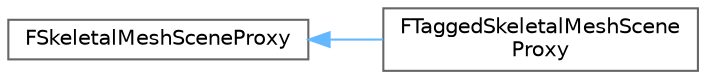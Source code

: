 digraph "类继承关系图"
{
 // INTERACTIVE_SVG=YES
 // LATEX_PDF_SIZE
  bgcolor="transparent";
  edge [fontname=Helvetica,fontsize=10,labelfontname=Helvetica,labelfontsize=10];
  node [fontname=Helvetica,fontsize=10,shape=box,height=0.2,width=0.4];
  rankdir="LR";
  Node0 [id="Node000000",label="FSkeletalMeshSceneProxy",height=0.2,width=0.4,color="grey40", fillcolor="white", style="filled",URL="$d4/d0e/classFSkeletalMeshSceneProxy.html",tooltip=" "];
  Node0 -> Node1 [id="edge184_Node000000_Node000001",dir="back",color="steelblue1",style="solid",tooltip=" "];
  Node1 [id="Node000001",label="FTaggedSkeletalMeshScene\lProxy",height=0.2,width=0.4,color="grey40", fillcolor="white", style="filled",URL="$d3/d7a/classFTaggedSkeletalMeshSceneProxy.html",tooltip=" "];
}
